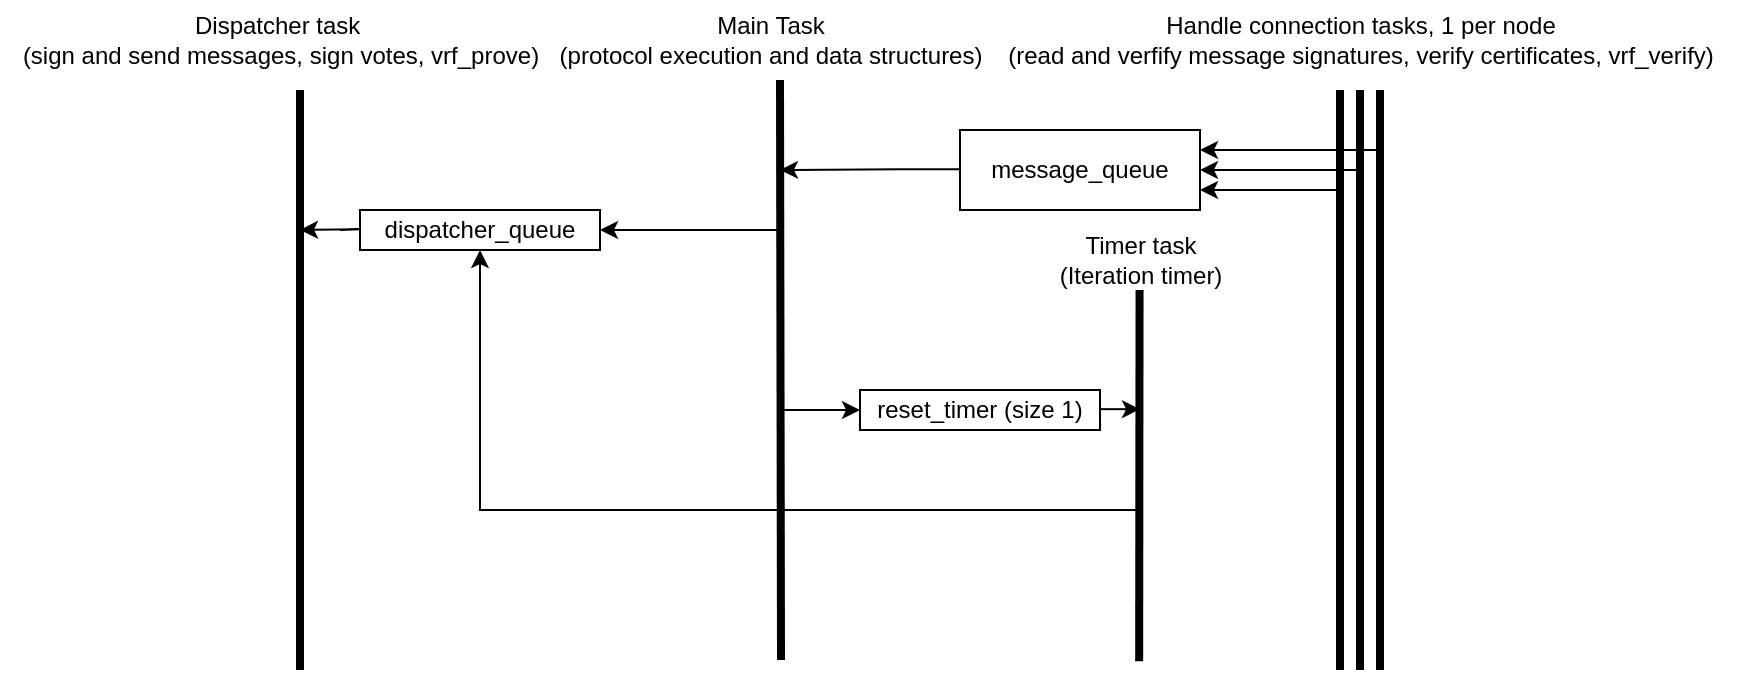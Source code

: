 <mxfile version="27.0.6">
  <diagram name="Page-1" id="BTc2GE2HdpGS5gOmtID4">
    <mxGraphModel dx="2038" dy="619" grid="1" gridSize="10" guides="1" tooltips="1" connect="1" arrows="1" fold="1" page="1" pageScale="1" pageWidth="850" pageHeight="1100" math="0" shadow="0">
      <root>
        <mxCell id="0" />
        <mxCell id="1" parent="0" />
        <mxCell id="UkyBqdKTy8mO848k9c-i-1" value="" style="endArrow=none;html=1;rounded=0;strokeWidth=4;" edge="1" parent="1">
          <mxGeometry width="50" height="50" relative="1" as="geometry">
            <mxPoint x="360.5" y="415" as="sourcePoint" />
            <mxPoint x="360" y="125" as="targetPoint" />
          </mxGeometry>
        </mxCell>
        <mxCell id="UkyBqdKTy8mO848k9c-i-2" value="Main Task&lt;div&gt;(protocol execution and data structures)&lt;/div&gt;" style="text;html=1;align=center;verticalAlign=middle;resizable=0;points=[];autosize=1;strokeColor=none;fillColor=none;" vertex="1" parent="1">
          <mxGeometry x="240" y="85" width="230" height="40" as="geometry" />
        </mxCell>
        <mxCell id="UkyBqdKTy8mO848k9c-i-9" value="" style="endArrow=none;html=1;rounded=0;strokeWidth=4;" edge="1" parent="1">
          <mxGeometry width="50" height="50" relative="1" as="geometry">
            <mxPoint x="120" y="420" as="sourcePoint" />
            <mxPoint x="120" y="130" as="targetPoint" />
          </mxGeometry>
        </mxCell>
        <mxCell id="UkyBqdKTy8mO848k9c-i-10" value="" style="endArrow=none;html=1;rounded=0;strokeWidth=4;entryX=0.515;entryY=1.144;entryDx=0;entryDy=0;entryPerimeter=0;" edge="1" parent="1">
          <mxGeometry width="50" height="50" relative="1" as="geometry">
            <mxPoint x="539.58" y="415.68" as="sourcePoint" />
            <mxPoint x="539.78" y="230.0" as="targetPoint" />
          </mxGeometry>
        </mxCell>
        <mxCell id="UkyBqdKTy8mO848k9c-i-11" value="Dispatcher task&amp;nbsp;&lt;div&gt;(sign and send messages, sign votes, vrf_prove)&lt;/div&gt;" style="text;html=1;align=center;verticalAlign=middle;resizable=0;points=[];autosize=1;strokeColor=none;fillColor=none;" vertex="1" parent="1">
          <mxGeometry x="-30" y="85" width="280" height="40" as="geometry" />
        </mxCell>
        <mxCell id="UkyBqdKTy8mO848k9c-i-12" value="Timer task&lt;div&gt;(Iteration timer)&lt;/div&gt;" style="text;html=1;align=center;verticalAlign=middle;resizable=0;points=[];autosize=1;strokeColor=none;fillColor=none;" vertex="1" parent="1">
          <mxGeometry x="490" y="195" width="100" height="40" as="geometry" />
        </mxCell>
        <mxCell id="UkyBqdKTy8mO848k9c-i-14" value="message_queue" style="rounded=0;whiteSpace=wrap;html=1;" vertex="1" parent="1">
          <mxGeometry x="450" y="150" width="120" height="40" as="geometry" />
        </mxCell>
        <mxCell id="UkyBqdKTy8mO848k9c-i-15" value="dispatcher_queue" style="rounded=0;whiteSpace=wrap;html=1;" vertex="1" parent="1">
          <mxGeometry x="150" y="190" width="120" height="20" as="geometry" />
        </mxCell>
        <mxCell id="UkyBqdKTy8mO848k9c-i-16" value="reset_timer (size 1)" style="rounded=0;whiteSpace=wrap;html=1;" vertex="1" parent="1">
          <mxGeometry x="400" y="280.0" width="120" height="20" as="geometry" />
        </mxCell>
        <mxCell id="UkyBqdKTy8mO848k9c-i-22" value="" style="endArrow=none;html=1;rounded=0;strokeWidth=4;" edge="1" parent="1">
          <mxGeometry width="50" height="50" relative="1" as="geometry">
            <mxPoint x="640" y="420" as="sourcePoint" />
            <mxPoint x="640" y="130" as="targetPoint" />
          </mxGeometry>
        </mxCell>
        <mxCell id="UkyBqdKTy8mO848k9c-i-23" value="" style="endArrow=none;html=1;rounded=0;strokeWidth=4;" edge="1" parent="1">
          <mxGeometry width="50" height="50" relative="1" as="geometry">
            <mxPoint x="650" y="420" as="sourcePoint" />
            <mxPoint x="650" y="130" as="targetPoint" />
          </mxGeometry>
        </mxCell>
        <mxCell id="UkyBqdKTy8mO848k9c-i-24" value="" style="endArrow=none;html=1;rounded=0;strokeWidth=4;" edge="1" parent="1">
          <mxGeometry width="50" height="50" relative="1" as="geometry">
            <mxPoint x="660" y="420" as="sourcePoint" />
            <mxPoint x="660" y="130" as="targetPoint" />
          </mxGeometry>
        </mxCell>
        <mxCell id="UkyBqdKTy8mO848k9c-i-25" value="Handle connection tasks, 1 per node&lt;div&gt;(read and verfify message signatures, verify certificates, vrf_verify)&lt;/div&gt;" style="text;html=1;align=center;verticalAlign=middle;resizable=0;points=[];autosize=1;strokeColor=none;fillColor=none;" vertex="1" parent="1">
          <mxGeometry x="460" y="85" width="380" height="40" as="geometry" />
        </mxCell>
        <mxCell id="UkyBqdKTy8mO848k9c-i-26" value="" style="endArrow=classic;html=1;rounded=0;entryX=1;entryY=0.75;entryDx=0;entryDy=0;" edge="1" parent="1" target="UkyBqdKTy8mO848k9c-i-14">
          <mxGeometry width="50" height="50" relative="1" as="geometry">
            <mxPoint x="640" y="180" as="sourcePoint" />
            <mxPoint x="720" y="340" as="targetPoint" />
            <Array as="points">
              <mxPoint x="610" y="180" />
            </Array>
          </mxGeometry>
        </mxCell>
        <mxCell id="UkyBqdKTy8mO848k9c-i-28" value="" style="endArrow=classic;html=1;rounded=0;entryX=1;entryY=0.5;entryDx=0;entryDy=0;" edge="1" parent="1" target="UkyBqdKTy8mO848k9c-i-14">
          <mxGeometry width="50" height="50" relative="1" as="geometry">
            <mxPoint x="650" y="170" as="sourcePoint" />
            <mxPoint x="580" y="170" as="targetPoint" />
            <Array as="points">
              <mxPoint x="620" y="170" />
            </Array>
          </mxGeometry>
        </mxCell>
        <mxCell id="UkyBqdKTy8mO848k9c-i-29" value="" style="endArrow=classic;html=1;rounded=0;entryX=1;entryY=0.25;entryDx=0;entryDy=0;" edge="1" parent="1" target="UkyBqdKTy8mO848k9c-i-14">
          <mxGeometry width="50" height="50" relative="1" as="geometry">
            <mxPoint x="660" y="160" as="sourcePoint" />
            <mxPoint x="590" y="160" as="targetPoint" />
            <Array as="points">
              <mxPoint x="630" y="160" />
            </Array>
          </mxGeometry>
        </mxCell>
        <mxCell id="UkyBqdKTy8mO848k9c-i-30" value="" style="endArrow=classic;html=1;rounded=0;" edge="1" parent="1">
          <mxGeometry width="50" height="50" relative="1" as="geometry">
            <mxPoint x="450" y="169.58" as="sourcePoint" />
            <mxPoint x="360" y="170" as="targetPoint" />
            <Array as="points">
              <mxPoint x="420" y="169.58" />
            </Array>
          </mxGeometry>
        </mxCell>
        <mxCell id="UkyBqdKTy8mO848k9c-i-31" value="" style="endArrow=classic;html=1;rounded=0;entryX=1;entryY=0.5;entryDx=0;entryDy=0;" edge="1" parent="1" target="UkyBqdKTy8mO848k9c-i-15">
          <mxGeometry width="50" height="50" relative="1" as="geometry">
            <mxPoint x="360" y="200" as="sourcePoint" />
            <mxPoint x="310" y="199.58" as="targetPoint" />
            <Array as="points" />
          </mxGeometry>
        </mxCell>
        <mxCell id="UkyBqdKTy8mO848k9c-i-32" value="" style="endArrow=classic;html=1;rounded=0;" edge="1" parent="1">
          <mxGeometry width="50" height="50" relative="1" as="geometry">
            <mxPoint x="140" y="200" as="sourcePoint" />
            <mxPoint x="120" y="200" as="targetPoint" />
            <Array as="points">
              <mxPoint x="150" y="199.58" />
            </Array>
          </mxGeometry>
        </mxCell>
        <mxCell id="UkyBqdKTy8mO848k9c-i-33" value="" style="endArrow=classic;html=1;rounded=0;entryX=0;entryY=0.5;entryDx=0;entryDy=0;" edge="1" parent="1" target="UkyBqdKTy8mO848k9c-i-16">
          <mxGeometry width="50" height="50" relative="1" as="geometry">
            <mxPoint x="360" y="290" as="sourcePoint" />
            <mxPoint x="450" y="250" as="targetPoint" />
            <Array as="points" />
          </mxGeometry>
        </mxCell>
        <mxCell id="UkyBqdKTy8mO848k9c-i-34" value="" style="endArrow=classic;html=1;rounded=0;entryX=0;entryY=0.5;entryDx=0;entryDy=0;" edge="1" parent="1">
          <mxGeometry width="50" height="50" relative="1" as="geometry">
            <mxPoint x="520" y="289.58" as="sourcePoint" />
            <mxPoint x="540" y="289.58" as="targetPoint" />
            <Array as="points" />
          </mxGeometry>
        </mxCell>
        <mxCell id="UkyBqdKTy8mO848k9c-i-35" value="" style="endArrow=classic;html=1;rounded=0;entryX=0.5;entryY=1;entryDx=0;entryDy=0;" edge="1" parent="1" target="UkyBqdKTy8mO848k9c-i-15">
          <mxGeometry width="50" height="50" relative="1" as="geometry">
            <mxPoint x="540" y="340" as="sourcePoint" />
            <mxPoint x="390" y="350" as="targetPoint" />
            <Array as="points">
              <mxPoint x="210" y="340" />
            </Array>
          </mxGeometry>
        </mxCell>
      </root>
    </mxGraphModel>
  </diagram>
</mxfile>
